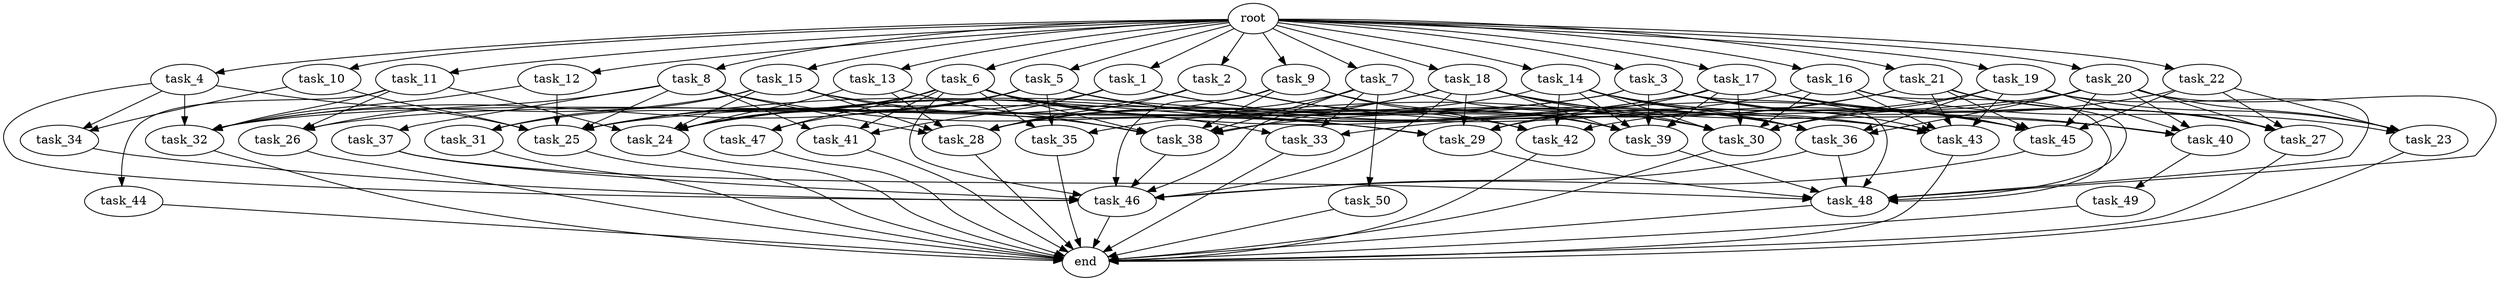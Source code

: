 digraph G {
  root [size="0.000000e+00"];
  task_1 [size="7.439810e+09"];
  task_2 [size="1.535309e+09"];
  task_3 [size="5.694120e+09"];
  task_4 [size="3.952220e+09"];
  task_5 [size="2.721201e+09"];
  task_6 [size="2.563615e+09"];
  task_7 [size="1.397578e+09"];
  task_8 [size="8.803863e+07"];
  task_9 [size="1.598399e+09"];
  task_10 [size="9.707649e+09"];
  task_11 [size="1.279692e+09"];
  task_12 [size="9.267194e+08"];
  task_13 [size="2.656387e+09"];
  task_14 [size="3.531912e+09"];
  task_15 [size="9.178173e+09"];
  task_16 [size="6.339342e+09"];
  task_17 [size="8.391951e+09"];
  task_18 [size="1.980403e+09"];
  task_19 [size="6.412099e+09"];
  task_20 [size="2.299292e+09"];
  task_21 [size="3.965592e+09"];
  task_22 [size="4.516935e+08"];
  task_23 [size="7.017969e+08"];
  task_24 [size="1.440074e+09"];
  task_25 [size="4.297008e+09"];
  task_26 [size="2.140824e+09"];
  task_27 [size="1.849670e+09"];
  task_28 [size="8.462694e+09"];
  task_29 [size="4.633385e+08"];
  task_30 [size="7.757066e+08"];
  task_31 [size="7.900962e+09"];
  task_32 [size="1.553400e+09"];
  task_33 [size="5.903784e+09"];
  task_34 [size="1.428293e+09"];
  task_35 [size="1.623937e+08"];
  task_36 [size="7.791853e+09"];
  task_37 [size="3.617675e+09"];
  task_38 [size="7.572336e+09"];
  task_39 [size="3.114661e+09"];
  task_40 [size="9.789423e+09"];
  task_41 [size="1.902734e+09"];
  task_42 [size="1.529137e+09"];
  task_43 [size="6.073948e+09"];
  task_44 [size="3.693437e+09"];
  task_45 [size="8.704052e+08"];
  task_46 [size="9.892492e+09"];
  task_47 [size="6.670813e+09"];
  task_48 [size="9.352932e+09"];
  task_49 [size="5.678090e+09"];
  task_50 [size="8.977801e+09"];
  end [size="0.000000e+00"];

  root -> task_1 [size="1.000000e-12"];
  root -> task_2 [size="1.000000e-12"];
  root -> task_3 [size="1.000000e-12"];
  root -> task_4 [size="1.000000e-12"];
  root -> task_5 [size="1.000000e-12"];
  root -> task_6 [size="1.000000e-12"];
  root -> task_7 [size="1.000000e-12"];
  root -> task_8 [size="1.000000e-12"];
  root -> task_9 [size="1.000000e-12"];
  root -> task_10 [size="1.000000e-12"];
  root -> task_11 [size="1.000000e-12"];
  root -> task_12 [size="1.000000e-12"];
  root -> task_13 [size="1.000000e-12"];
  root -> task_14 [size="1.000000e-12"];
  root -> task_15 [size="1.000000e-12"];
  root -> task_16 [size="1.000000e-12"];
  root -> task_17 [size="1.000000e-12"];
  root -> task_18 [size="1.000000e-12"];
  root -> task_19 [size="1.000000e-12"];
  root -> task_20 [size="1.000000e-12"];
  root -> task_21 [size="1.000000e-12"];
  root -> task_22 [size="1.000000e-12"];
  task_1 -> task_25 [size="4.774453e+07"];
  task_1 -> task_30 [size="8.618963e+06"];
  task_1 -> task_36 [size="1.298642e+08"];
  task_1 -> task_41 [size="6.342445e+07"];
  task_2 -> task_25 [size="4.774453e+07"];
  task_2 -> task_28 [size="1.208956e+08"];
  task_2 -> task_39 [size="4.449515e+07"];
  task_2 -> task_43 [size="8.677069e+07"];
  task_3 -> task_26 [size="7.136079e+07"];
  task_3 -> task_27 [size="3.699340e+07"];
  task_3 -> task_32 [size="2.589001e+07"];
  task_3 -> task_39 [size="4.449515e+07"];
  task_3 -> task_43 [size="8.677069e+07"];
  task_3 -> task_45 [size="1.243436e+07"];
  task_3 -> task_48 [size="1.039215e+08"];
  task_4 -> task_25 [size="4.774453e+07"];
  task_4 -> task_32 [size="2.589001e+07"];
  task_4 -> task_34 [size="7.141463e+07"];
  task_4 -> task_46 [size="9.892492e+07"];
  task_5 -> task_24 [size="2.057249e+07"];
  task_5 -> task_25 [size="4.774453e+07"];
  task_5 -> task_30 [size="8.618963e+06"];
  task_5 -> task_32 [size="2.589001e+07"];
  task_5 -> task_35 [size="5.413122e+06"];
  task_5 -> task_39 [size="4.449515e+07"];
  task_5 -> task_42 [size="3.822844e+07"];
  task_5 -> task_45 [size="1.243436e+07"];
  task_5 -> task_47 [size="3.335406e+08"];
  task_6 -> task_24 [size="2.057249e+07"];
  task_6 -> task_29 [size="9.266769e+06"];
  task_6 -> task_31 [size="3.950481e+08"];
  task_6 -> task_33 [size="1.967928e+08"];
  task_6 -> task_35 [size="5.413122e+06"];
  task_6 -> task_38 [size="1.081762e+08"];
  task_6 -> task_41 [size="6.342445e+07"];
  task_6 -> task_43 [size="8.677069e+07"];
  task_6 -> task_46 [size="9.892492e+07"];
  task_6 -> task_47 [size="3.335406e+08"];
  task_7 -> task_28 [size="1.208956e+08"];
  task_7 -> task_33 [size="1.967928e+08"];
  task_7 -> task_36 [size="1.298642e+08"];
  task_7 -> task_38 [size="1.081762e+08"];
  task_7 -> task_46 [size="9.892492e+07"];
  task_7 -> task_50 [size="8.977801e+08"];
  task_8 -> task_25 [size="4.774453e+07"];
  task_8 -> task_26 [size="7.136079e+07"];
  task_8 -> task_28 [size="1.208956e+08"];
  task_8 -> task_29 [size="9.266769e+06"];
  task_8 -> task_37 [size="3.617675e+08"];
  task_8 -> task_41 [size="6.342445e+07"];
  task_9 -> task_28 [size="1.208956e+08"];
  task_9 -> task_38 [size="1.081762e+08"];
  task_9 -> task_39 [size="4.449515e+07"];
  task_9 -> task_42 [size="3.822844e+07"];
  task_9 -> task_46 [size="9.892492e+07"];
  task_10 -> task_25 [size="4.774453e+07"];
  task_10 -> task_34 [size="7.141463e+07"];
  task_11 -> task_24 [size="2.057249e+07"];
  task_11 -> task_26 [size="7.136079e+07"];
  task_11 -> task_32 [size="2.589001e+07"];
  task_11 -> task_44 [size="3.693437e+08"];
  task_12 -> task_25 [size="4.774453e+07"];
  task_12 -> task_32 [size="2.589001e+07"];
  task_13 -> task_24 [size="2.057249e+07"];
  task_13 -> task_28 [size="1.208956e+08"];
  task_13 -> task_38 [size="1.081762e+08"];
  task_14 -> task_28 [size="1.208956e+08"];
  task_14 -> task_30 [size="8.618963e+06"];
  task_14 -> task_36 [size="1.298642e+08"];
  task_14 -> task_39 [size="4.449515e+07"];
  task_14 -> task_42 [size="3.822844e+07"];
  task_14 -> task_43 [size="8.677069e+07"];
  task_14 -> task_45 [size="1.243436e+07"];
  task_15 -> task_24 [size="2.057249e+07"];
  task_15 -> task_28 [size="1.208956e+08"];
  task_15 -> task_30 [size="8.618963e+06"];
  task_15 -> task_31 [size="3.950481e+08"];
  task_15 -> task_32 [size="2.589001e+07"];
  task_15 -> task_38 [size="1.081762e+08"];
  task_16 -> task_23 [size="1.754492e+07"];
  task_16 -> task_24 [size="2.057249e+07"];
  task_16 -> task_30 [size="8.618963e+06"];
  task_16 -> task_43 [size="8.677069e+07"];
  task_16 -> task_48 [size="1.039215e+08"];
  task_17 -> task_24 [size="2.057249e+07"];
  task_17 -> task_25 [size="4.774453e+07"];
  task_17 -> task_27 [size="3.699340e+07"];
  task_17 -> task_29 [size="9.266769e+06"];
  task_17 -> task_30 [size="8.618963e+06"];
  task_17 -> task_39 [size="4.449515e+07"];
  task_17 -> task_40 [size="2.447356e+08"];
  task_17 -> task_45 [size="1.243436e+07"];
  task_18 -> task_29 [size="9.266769e+06"];
  task_18 -> task_30 [size="8.618963e+06"];
  task_18 -> task_35 [size="5.413122e+06"];
  task_18 -> task_36 [size="1.298642e+08"];
  task_18 -> task_38 [size="1.081762e+08"];
  task_18 -> task_39 [size="4.449515e+07"];
  task_18 -> task_40 [size="2.447356e+08"];
  task_18 -> task_46 [size="9.892492e+07"];
  task_19 -> task_23 [size="1.754492e+07"];
  task_19 -> task_29 [size="9.266769e+06"];
  task_19 -> task_30 [size="8.618963e+06"];
  task_19 -> task_36 [size="1.298642e+08"];
  task_19 -> task_40 [size="2.447356e+08"];
  task_19 -> task_43 [size="8.677069e+07"];
  task_19 -> task_48 [size="1.039215e+08"];
  task_20 -> task_23 [size="1.754492e+07"];
  task_20 -> task_25 [size="4.774453e+07"];
  task_20 -> task_27 [size="3.699340e+07"];
  task_20 -> task_30 [size="8.618963e+06"];
  task_20 -> task_36 [size="1.298642e+08"];
  task_20 -> task_40 [size="2.447356e+08"];
  task_20 -> task_45 [size="1.243436e+07"];
  task_20 -> task_48 [size="1.039215e+08"];
  task_21 -> task_27 [size="3.699340e+07"];
  task_21 -> task_33 [size="1.967928e+08"];
  task_21 -> task_38 [size="1.081762e+08"];
  task_21 -> task_43 [size="8.677069e+07"];
  task_21 -> task_45 [size="1.243436e+07"];
  task_21 -> task_48 [size="1.039215e+08"];
  task_22 -> task_23 [size="1.754492e+07"];
  task_22 -> task_27 [size="3.699340e+07"];
  task_22 -> task_42 [size="3.822844e+07"];
  task_22 -> task_45 [size="1.243436e+07"];
  task_23 -> end [size="1.000000e-12"];
  task_24 -> end [size="1.000000e-12"];
  task_25 -> end [size="1.000000e-12"];
  task_26 -> end [size="1.000000e-12"];
  task_27 -> end [size="1.000000e-12"];
  task_28 -> end [size="1.000000e-12"];
  task_29 -> task_48 [size="1.039215e+08"];
  task_30 -> end [size="1.000000e-12"];
  task_31 -> end [size="1.000000e-12"];
  task_32 -> end [size="1.000000e-12"];
  task_33 -> end [size="1.000000e-12"];
  task_34 -> task_46 [size="9.892492e+07"];
  task_35 -> end [size="1.000000e-12"];
  task_36 -> task_46 [size="9.892492e+07"];
  task_36 -> task_48 [size="1.039215e+08"];
  task_37 -> task_46 [size="9.892492e+07"];
  task_37 -> task_48 [size="1.039215e+08"];
  task_38 -> task_46 [size="9.892492e+07"];
  task_39 -> task_48 [size="1.039215e+08"];
  task_40 -> task_49 [size="5.678090e+08"];
  task_41 -> end [size="1.000000e-12"];
  task_42 -> end [size="1.000000e-12"];
  task_43 -> end [size="1.000000e-12"];
  task_44 -> end [size="1.000000e-12"];
  task_45 -> task_46 [size="9.892492e+07"];
  task_46 -> end [size="1.000000e-12"];
  task_47 -> end [size="1.000000e-12"];
  task_48 -> end [size="1.000000e-12"];
  task_49 -> end [size="1.000000e-12"];
  task_50 -> end [size="1.000000e-12"];
}
